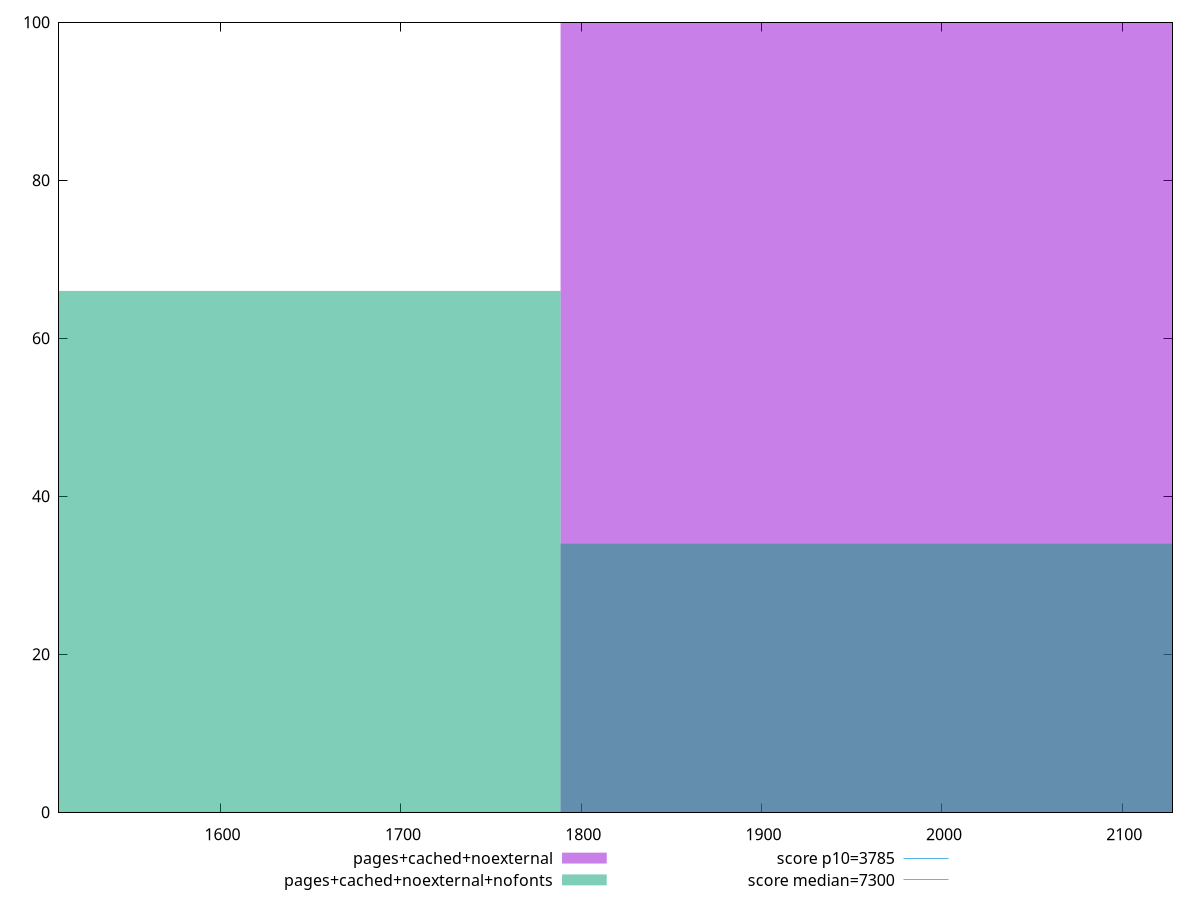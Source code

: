 reset

$pagesCachedNoexternal <<EOF
2044.0534338133916 100
EOF

$pagesCachedNoexternalNofonts <<EOF
1533.0400753600438 66
2044.0534338133916 34
EOF

set key outside below
set boxwidth 511.0133584533479
set xrange [1510.4286000000002:2127.8655]
set yrange [0:100]
set style fill transparent solid 0.5 noborder

set parametric
set terminal svg size 640, 500 enhanced background rgb 'white'
set output "report_00007_2020-12-11T15:55:29.892Z/interactive/comparison/histogram/5_vs_6.svg"

plot $pagesCachedNoexternal title "pages+cached+noexternal" with boxes, \
     $pagesCachedNoexternalNofonts title "pages+cached+noexternal+nofonts" with boxes, \
     3785,t title "score p10=3785", \
     7300,t title "score median=7300"

reset
